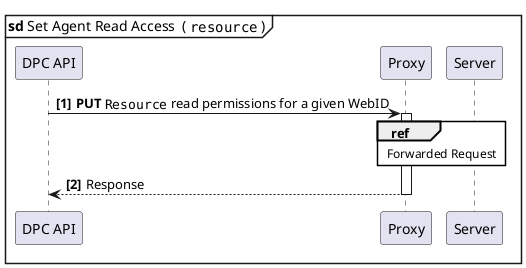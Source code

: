@startuml
'https://plantuml.com/sequence-diagram

skinparam sequenceReferenceBackgroundColor white

mainframe **sd** Set Agent Read Access  ( ""resource"" )
autonumber 1 1 "<b>[0]"

participant "DPC API" as DPC_API
participant "Proxy" as Proxy
participant "Server" as Server

DPC_API  ->  Proxy               ++  : **PUT** ""Resource"" read permissions for a given WebID
ref over Proxy, Server               : Forwarded Request
DPC_API  <-- Proxy               --  : Response
@enduml